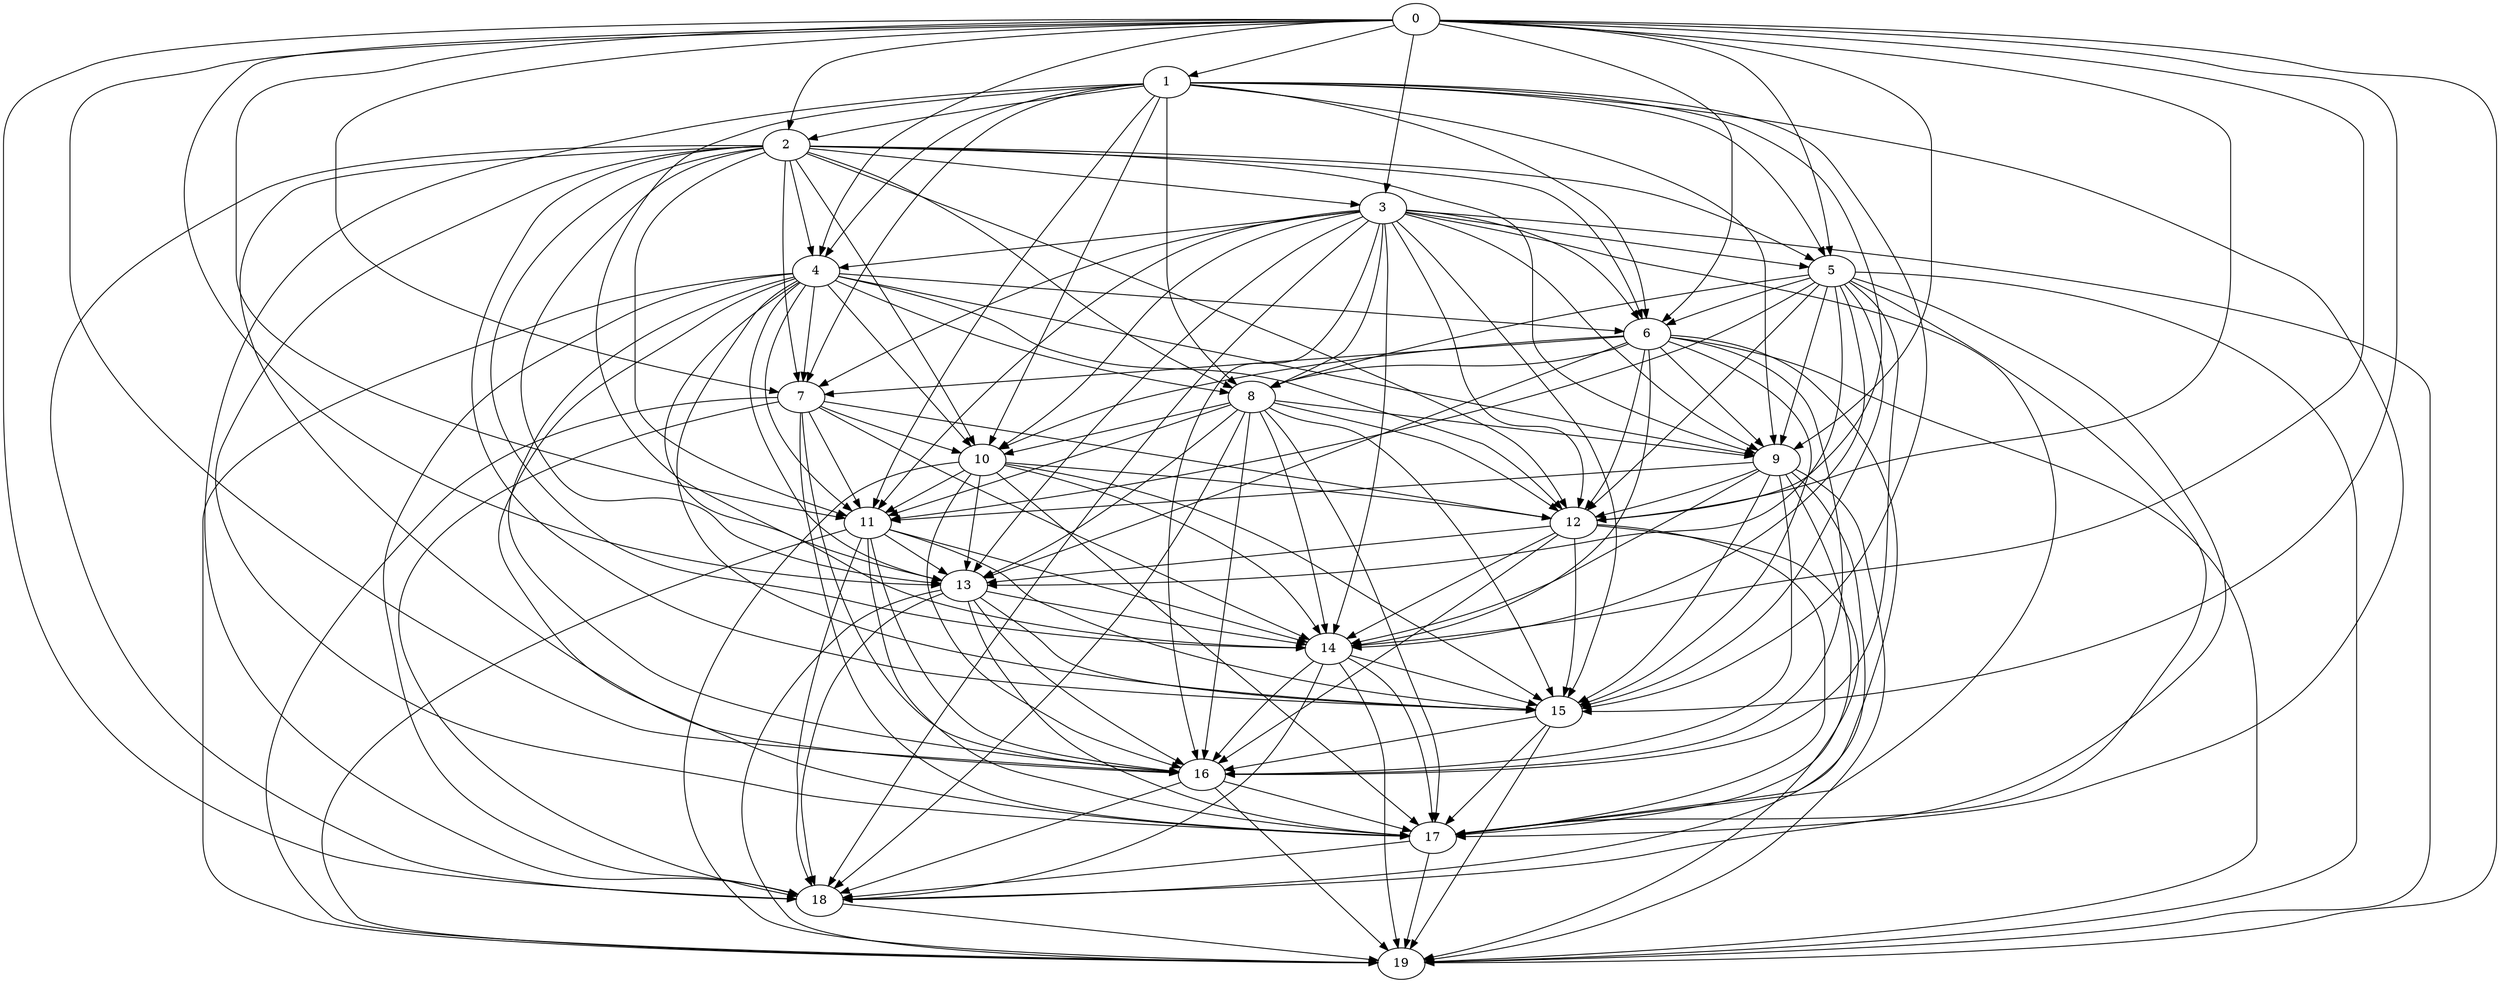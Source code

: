digraph {0 -> 1[Label=2];
0 -> 2[Label=4];
0 -> 3[Label=3];
0 -> 4[Label=3];
0 -> 5[Label=8];
0 -> 6[Label=3];
0 -> 7[Label=10];
0 -> 9[Label=9];
0 -> 11[Label=6];
0 -> 12[Label=1];
0 -> 13[Label=5];
0 -> 14[Label=2];
0 -> 15[Label=4];
0 -> 16[Label=9];
0 -> 18[Label=8];
0 -> 19[Label=5];
1 -> 2[Label=2];
1 -> 4[Label=8];
1 -> 5[Label=5];
1 -> 6[Label=7];
1 -> 7[Label=10];
1 -> 8[Label=2];
1 -> 9[Label=8];
1 -> 10[Label=7];
1 -> 11[Label=2];
1 -> 12[Label=6];
1 -> 13[Label=6];
1 -> 15[Label=9];
1 -> 17[Label=1];
1 -> 18[Label=2];
2 -> 3[Label=7];
2 -> 4[Label=10];
2 -> 5[Label=3];
2 -> 6[Label=5];
2 -> 7[Label=2];
2 -> 8[Label=5];
2 -> 9[Label=2];
2 -> 10[Label=3];
2 -> 11[Label=9];
2 -> 12[Label=4];
2 -> 13[Label=7];
2 -> 14[Label=9];
2 -> 15[Label=3];
2 -> 16[Label=1];
2 -> 17[Label=3];
2 -> 18[Label=8];
3 -> 4[Label=10];
3 -> 5[Label=6];
3 -> 6[Label=2];
3 -> 7[Label=3];
3 -> 8[Label=2];
3 -> 9[Label=7];
3 -> 10[Label=7];
3 -> 11[Label=9];
3 -> 12[Label=10];
3 -> 13[Label=10];
3 -> 14[Label=8];
3 -> 15[Label=4];
3 -> 16[Label=2];
3 -> 17[Label=5];
3 -> 18[Label=9];
3 -> 19[Label=3];
4 -> 6[Label=1];
4 -> 7[Label=6];
4 -> 8[Label=4];
4 -> 9[Label=6];
4 -> 10[Label=6];
4 -> 11[Label=9];
4 -> 12[Label=2];
4 -> 13[Label=8];
4 -> 14[Label=10];
4 -> 15[Label=5];
4 -> 16[Label=6];
4 -> 17[Label=9];
4 -> 18[Label=3];
4 -> 19[Label=4];
5 -> 6[Label=1];
5 -> 8[Label=2];
5 -> 9[Label=5];
5 -> 11[Label=6];
5 -> 12[Label=3];
5 -> 13[Label=5];
5 -> 14[Label=4];
5 -> 15[Label=6];
5 -> 16[Label=5];
5 -> 17[Label=4];
5 -> 18[Label=3];
5 -> 19[Label=10];
6 -> 7[Label=8];
6 -> 8[Label=3];
6 -> 9[Label=9];
6 -> 10[Label=7];
6 -> 12[Label=4];
6 -> 13[Label=5];
6 -> 14[Label=3];
6 -> 15[Label=5];
6 -> 16[Label=7];
6 -> 17[Label=4];
6 -> 19[Label=9];
7 -> 10[Label=9];
7 -> 11[Label=6];
7 -> 12[Label=10];
7 -> 14[Label=8];
7 -> 16[Label=4];
7 -> 17[Label=7];
7 -> 18[Label=7];
7 -> 19[Label=6];
8 -> 9[Label=2];
8 -> 10[Label=8];
8 -> 11[Label=1];
8 -> 12[Label=5];
8 -> 13[Label=8];
8 -> 14[Label=9];
8 -> 15[Label=3];
8 -> 16[Label=10];
8 -> 17[Label=8];
8 -> 18[Label=4];
9 -> 11[Label=6];
9 -> 12[Label=4];
9 -> 14[Label=2];
9 -> 15[Label=1];
9 -> 16[Label=8];
9 -> 17[Label=1];
9 -> 18[Label=2];
9 -> 19[Label=1];
10 -> 11[Label=7];
10 -> 12[Label=9];
10 -> 13[Label=1];
10 -> 14[Label=7];
10 -> 15[Label=1];
10 -> 16[Label=6];
10 -> 17[Label=10];
10 -> 19[Label=8];
11 -> 13[Label=3];
11 -> 14[Label=1];
11 -> 15[Label=8];
11 -> 16[Label=3];
11 -> 17[Label=7];
11 -> 18[Label=9];
11 -> 19[Label=9];
12 -> 13[Label=5];
12 -> 14[Label=1];
12 -> 15[Label=8];
12 -> 16[Label=4];
12 -> 17[Label=6];
12 -> 19[Label=6];
13 -> 14[Label=6];
13 -> 15[Label=5];
13 -> 16[Label=9];
13 -> 17[Label=4];
13 -> 18[Label=2];
13 -> 19[Label=10];
14 -> 15[Label=6];
14 -> 16[Label=6];
14 -> 17[Label=5];
14 -> 18[Label=6];
14 -> 19[Label=1];
15 -> 16[Label=7];
15 -> 17[Label=3];
15 -> 19[Label=4];
16 -> 17[Label=1];
16 -> 18[Label=4];
16 -> 19[Label=6];
17 -> 18[Label=2];
17 -> 19[Label=7];
18 -> 19[Label=7];
}